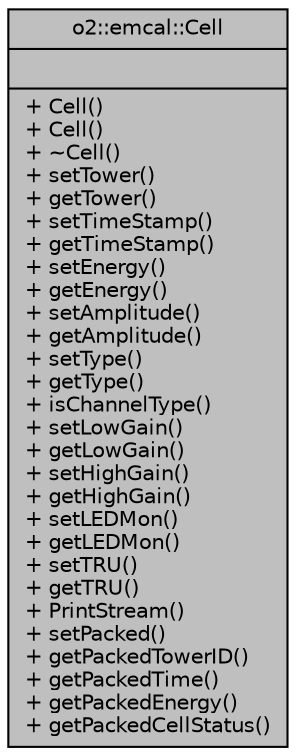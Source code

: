 digraph "o2::emcal::Cell"
{
 // INTERACTIVE_SVG=YES
  bgcolor="transparent";
  edge [fontname="Helvetica",fontsize="10",labelfontname="Helvetica",labelfontsize="10"];
  node [fontname="Helvetica",fontsize="10",shape=record];
  Node1 [label="{o2::emcal::Cell\n||+ Cell()\l+ Cell()\l+ ~Cell()\l+ setTower()\l+ getTower()\l+ setTimeStamp()\l+ getTimeStamp()\l+ setEnergy()\l+ getEnergy()\l+ setAmplitude()\l+ getAmplitude()\l+ setType()\l+ getType()\l+ isChannelType()\l+ setLowGain()\l+ getLowGain()\l+ setHighGain()\l+ getHighGain()\l+ setLEDMon()\l+ getLEDMon()\l+ setTRU()\l+ getTRU()\l+ PrintStream()\l+ setPacked()\l+ getPackedTowerID()\l+ getPackedTime()\l+ getPackedEnergy()\l+ getPackedCellStatus()\l}",height=0.2,width=0.4,color="black", fillcolor="grey75", style="filled", fontcolor="black"];
}
